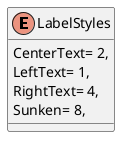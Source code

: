 @startuml
enum LabelStyles {
    CenterText= 2,
    LeftText= 1,
    RightText= 4,
    Sunken= 8,
}
@enduml
